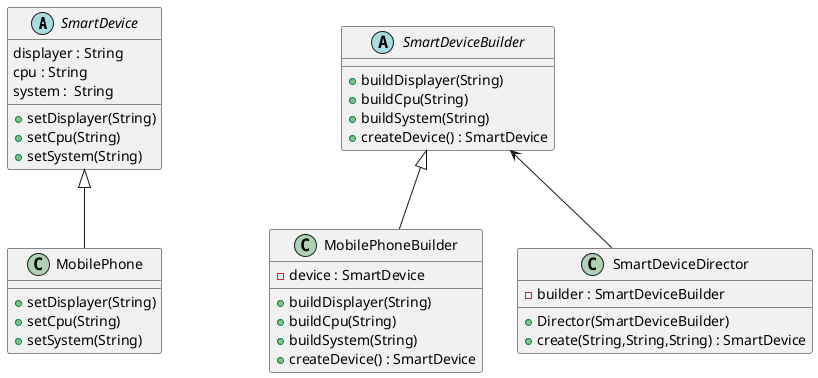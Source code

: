 @startuml

abstract class SmartDevice{
     displayer : String
     cpu : String
     system :  String
    + setDisplayer(String)
    + setCpu(String)
    + setSystem(String)
}

class MobilePhone {
    + setDisplayer(String)
    + setCpu(String)
    + setSystem(String)
}

abstract class SmartDeviceBuilder{
    + buildDisplayer(String)
    + buildCpu(String)
    + buildSystem(String)
    + createDevice() : SmartDevice
}

class MobilePhoneBuilder{
    - device : SmartDevice
    + buildDisplayer(String)
    + buildCpu(String)
    + buildSystem(String)
    + createDevice() : SmartDevice
}

class SmartDeviceDirector{
    -builder : SmartDeviceBuilder
    + Director(SmartDeviceBuilder)
    + create(String,String,String) : SmartDevice
}


SmartDeviceBuilder <|-- MobilePhoneBuilder
SmartDevice <|-- MobilePhone
SmartDeviceBuilder <-- SmartDeviceDirector

@enduml